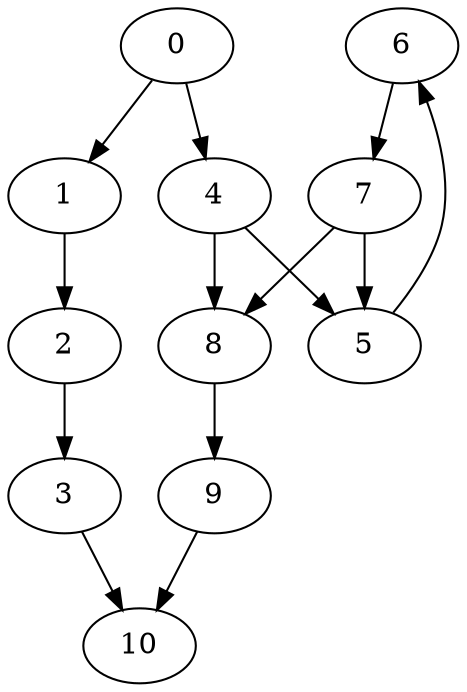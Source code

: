 digraph {
    6;
    8;
    1;
    4;
    7;
    0;
    5;
    3;
    2;
    9;
    10;
    7 -> 5;
    4 -> 8;
    7 -> 8;
    2 -> 3;
    1 -> 2;
    8 -> 9;
    0 -> 1;
    0 -> 4;
    4 -> 5;
    5 -> 6;
    3 -> 10;
    6 -> 7;
    9 -> 10;
}